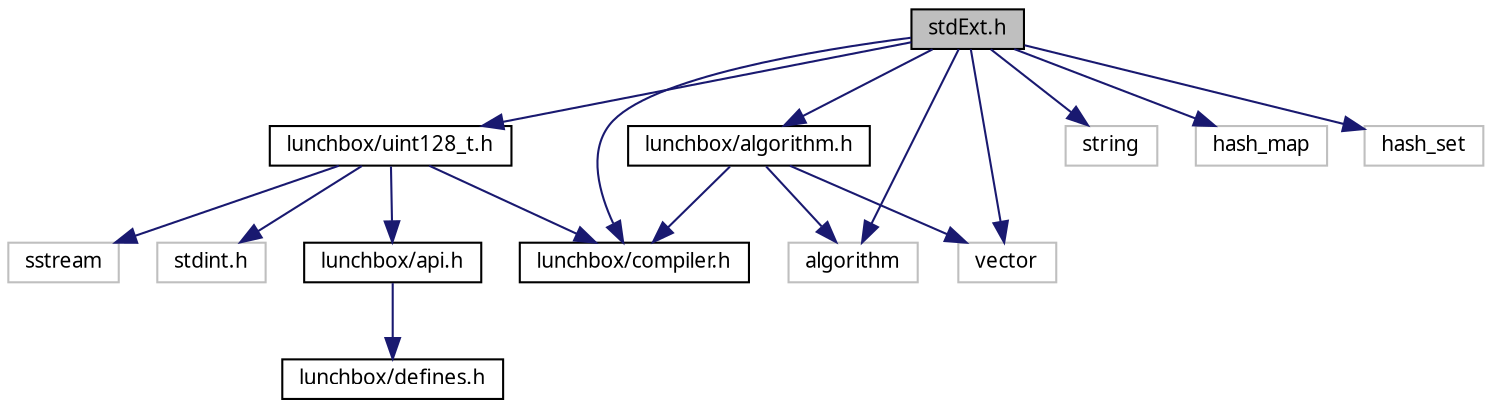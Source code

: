 digraph "stdExt.h"
{
  edge [fontname="Sans",fontsize="10",labelfontname="Sans",labelfontsize="10"];
  node [fontname="Sans",fontsize="10",shape=record];
  Node1 [label="stdExt.h",height=0.2,width=0.4,color="black", fillcolor="grey75", style="filled" fontcolor="black"];
  Node1 -> Node2 [color="midnightblue",fontsize="10",style="solid",fontname="Sans"];
  Node2 [label="lunchbox/algorithm.h",height=0.2,width=0.4,color="black", fillcolor="white", style="filled",URL="$algorithm_8h_source.html"];
  Node2 -> Node3 [color="midnightblue",fontsize="10",style="solid",fontname="Sans"];
  Node3 [label="lunchbox/compiler.h",height=0.2,width=0.4,color="black", fillcolor="white", style="filled",URL="$compiler_8h_source.html"];
  Node2 -> Node4 [color="midnightblue",fontsize="10",style="solid",fontname="Sans"];
  Node4 [label="algorithm",height=0.2,width=0.4,color="grey75", fillcolor="white", style="filled"];
  Node2 -> Node5 [color="midnightblue",fontsize="10",style="solid",fontname="Sans"];
  Node5 [label="vector",height=0.2,width=0.4,color="grey75", fillcolor="white", style="filled"];
  Node1 -> Node3 [color="midnightblue",fontsize="10",style="solid",fontname="Sans"];
  Node1 -> Node6 [color="midnightblue",fontsize="10",style="solid",fontname="Sans"];
  Node6 [label="lunchbox/uint128_t.h",height=0.2,width=0.4,color="black", fillcolor="white", style="filled",URL="$uint128__t_8h_source.html"];
  Node6 -> Node7 [color="midnightblue",fontsize="10",style="solid",fontname="Sans"];
  Node7 [label="lunchbox/api.h",height=0.2,width=0.4,color="black", fillcolor="white", style="filled",URL="$api_8h.html",tooltip="Defines export visibility macros for Lunchbox. "];
  Node7 -> Node8 [color="midnightblue",fontsize="10",style="solid",fontname="Sans"];
  Node8 [label="lunchbox/defines.h",height=0.2,width=0.4,color="black", fillcolor="white", style="filled",URL="$defines_8h_source.html"];
  Node6 -> Node3 [color="midnightblue",fontsize="10",style="solid",fontname="Sans"];
  Node6 -> Node9 [color="midnightblue",fontsize="10",style="solid",fontname="Sans"];
  Node9 [label="sstream",height=0.2,width=0.4,color="grey75", fillcolor="white", style="filled"];
  Node6 -> Node10 [color="midnightblue",fontsize="10",style="solid",fontname="Sans"];
  Node10 [label="stdint.h",height=0.2,width=0.4,color="grey75", fillcolor="white", style="filled"];
  Node1 -> Node4 [color="midnightblue",fontsize="10",style="solid",fontname="Sans"];
  Node1 -> Node11 [color="midnightblue",fontsize="10",style="solid",fontname="Sans"];
  Node11 [label="string",height=0.2,width=0.4,color="grey75", fillcolor="white", style="filled"];
  Node1 -> Node5 [color="midnightblue",fontsize="10",style="solid",fontname="Sans"];
  Node1 -> Node12 [color="midnightblue",fontsize="10",style="solid",fontname="Sans"];
  Node12 [label="hash_map",height=0.2,width=0.4,color="grey75", fillcolor="white", style="filled"];
  Node1 -> Node13 [color="midnightblue",fontsize="10",style="solid",fontname="Sans"];
  Node13 [label="hash_set",height=0.2,width=0.4,color="grey75", fillcolor="white", style="filled"];
}
